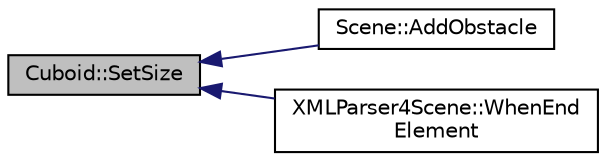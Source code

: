 digraph "Cuboid::SetSize"
{
  edge [fontname="Helvetica",fontsize="10",labelfontname="Helvetica",labelfontsize="10"];
  node [fontname="Helvetica",fontsize="10",shape=record];
  rankdir="LR";
  Node1 [label="Cuboid::SetSize",height=0.2,width=0.4,color="black", fillcolor="grey75", style="filled", fontcolor="black"];
  Node1 -> Node2 [dir="back",color="midnightblue",fontsize="10",style="solid",fontname="Helvetica"];
  Node2 [label="Scene::AddObstacle",height=0.2,width=0.4,color="black", fillcolor="white", style="filled",URL="$class_scene.html#aa673e67c91dff47b5ab1550de35bfa19",tooltip="Dodaje nową przeszkodę do sceny. "];
  Node1 -> Node3 [dir="back",color="midnightblue",fontsize="10",style="solid",fontname="Helvetica"];
  Node3 [label="XMLParser4Scene::WhenEnd\lElement",height=0.2,width=0.4,color="black", fillcolor="white", style="filled",URL="$class_x_m_l_parser4_scene.html#a21d50c14e7729235589b58f32dce9556",tooltip="Wykonuje końcowe operacje związane z danym elementem XML. "];
}
